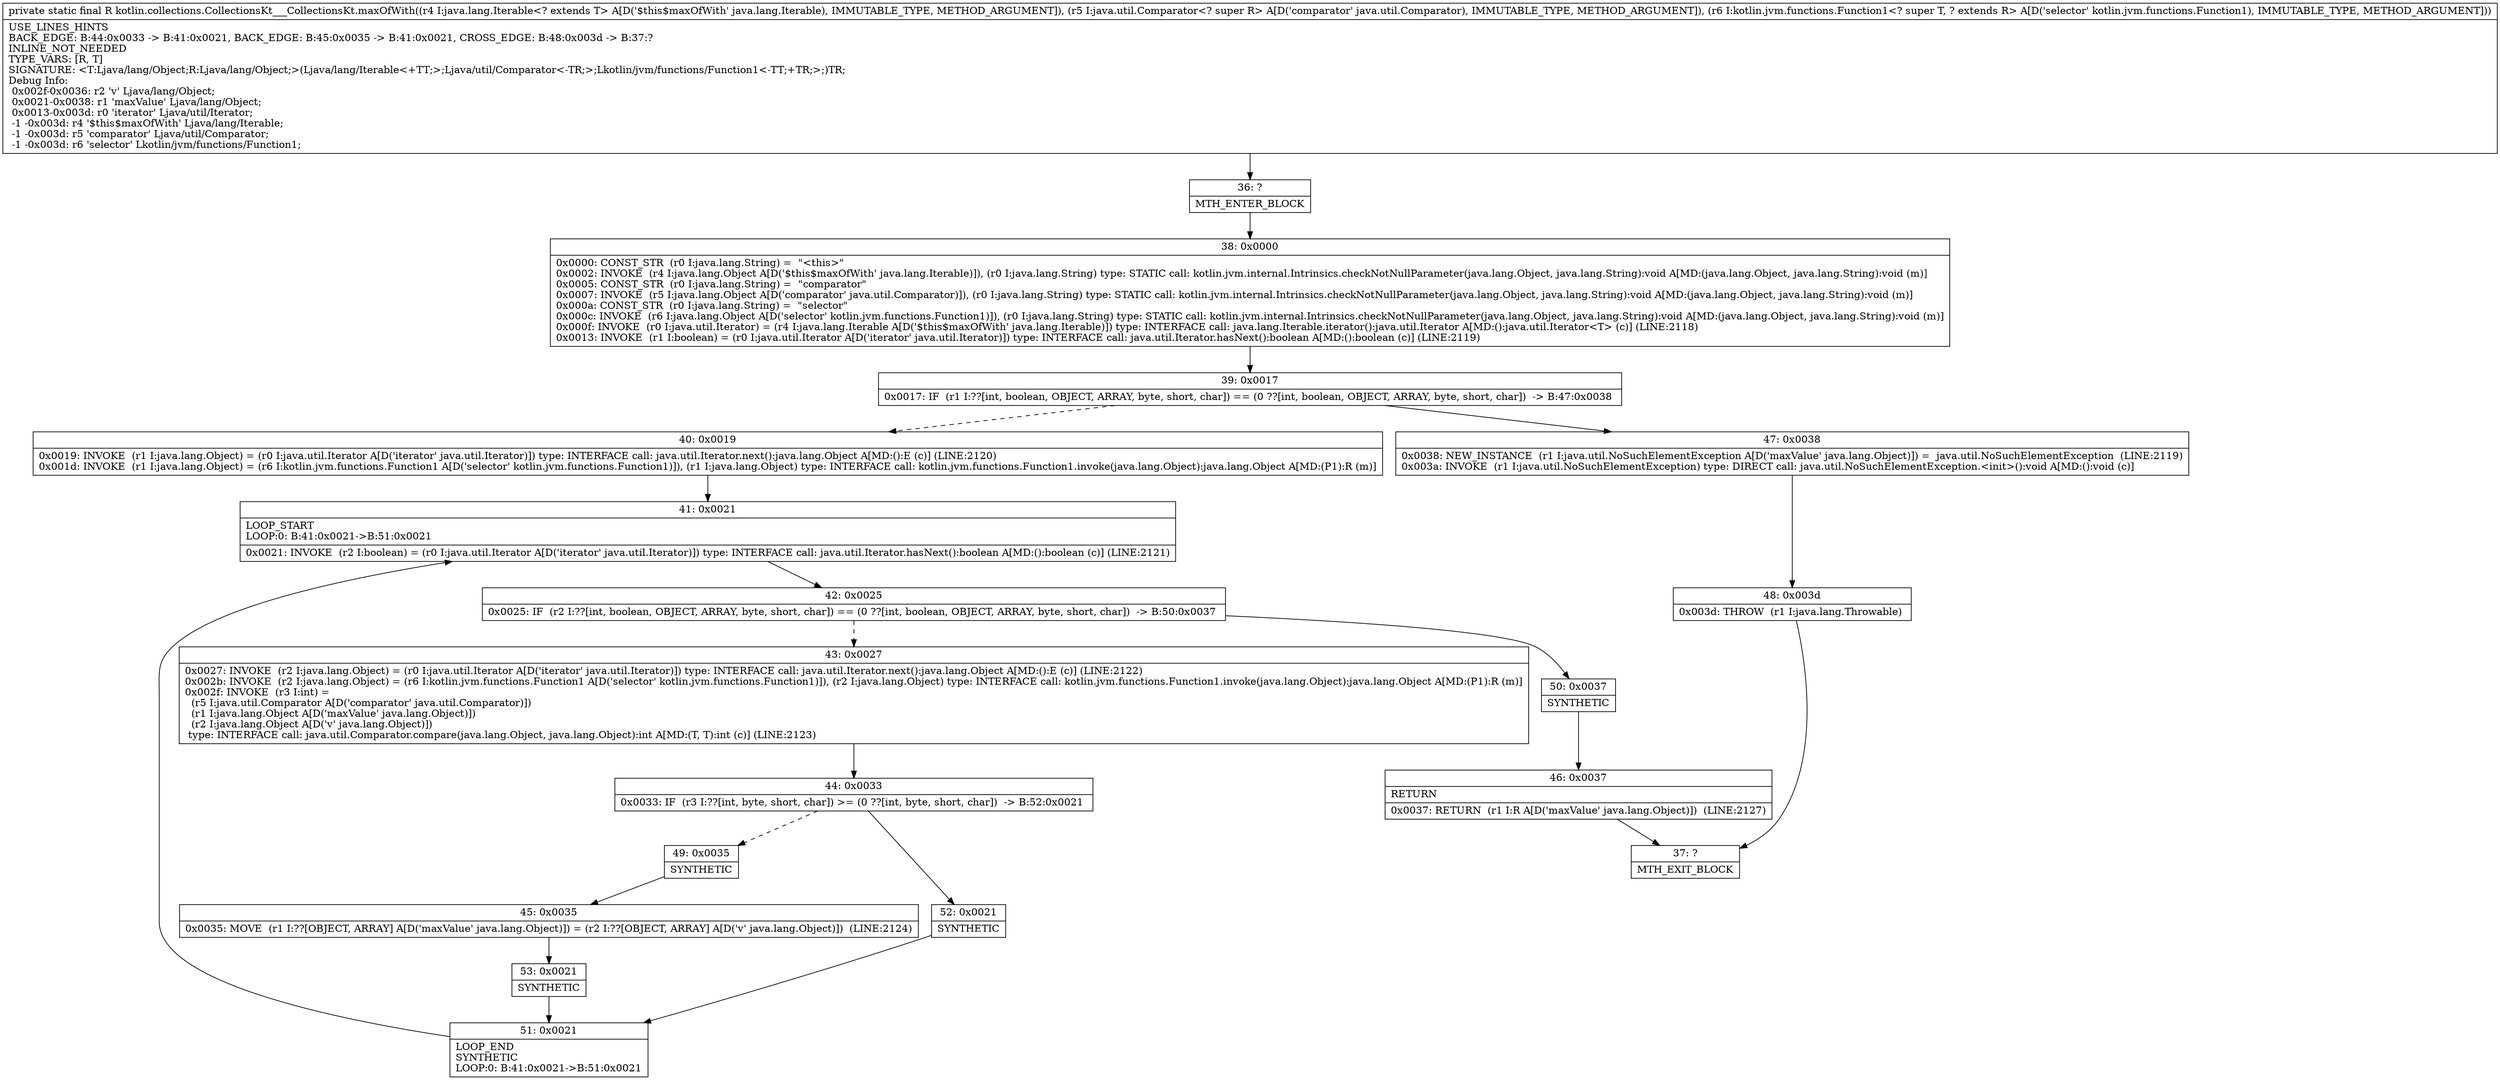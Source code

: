 digraph "CFG forkotlin.collections.CollectionsKt___CollectionsKt.maxOfWith(Ljava\/lang\/Iterable;Ljava\/util\/Comparator;Lkotlin\/jvm\/functions\/Function1;)Ljava\/lang\/Object;" {
Node_36 [shape=record,label="{36\:\ ?|MTH_ENTER_BLOCK\l}"];
Node_38 [shape=record,label="{38\:\ 0x0000|0x0000: CONST_STR  (r0 I:java.lang.String) =  \"\<this\>\" \l0x0002: INVOKE  (r4 I:java.lang.Object A[D('$this$maxOfWith' java.lang.Iterable)]), (r0 I:java.lang.String) type: STATIC call: kotlin.jvm.internal.Intrinsics.checkNotNullParameter(java.lang.Object, java.lang.String):void A[MD:(java.lang.Object, java.lang.String):void (m)]\l0x0005: CONST_STR  (r0 I:java.lang.String) =  \"comparator\" \l0x0007: INVOKE  (r5 I:java.lang.Object A[D('comparator' java.util.Comparator)]), (r0 I:java.lang.String) type: STATIC call: kotlin.jvm.internal.Intrinsics.checkNotNullParameter(java.lang.Object, java.lang.String):void A[MD:(java.lang.Object, java.lang.String):void (m)]\l0x000a: CONST_STR  (r0 I:java.lang.String) =  \"selector\" \l0x000c: INVOKE  (r6 I:java.lang.Object A[D('selector' kotlin.jvm.functions.Function1)]), (r0 I:java.lang.String) type: STATIC call: kotlin.jvm.internal.Intrinsics.checkNotNullParameter(java.lang.Object, java.lang.String):void A[MD:(java.lang.Object, java.lang.String):void (m)]\l0x000f: INVOKE  (r0 I:java.util.Iterator) = (r4 I:java.lang.Iterable A[D('$this$maxOfWith' java.lang.Iterable)]) type: INTERFACE call: java.lang.Iterable.iterator():java.util.Iterator A[MD:():java.util.Iterator\<T\> (c)] (LINE:2118)\l0x0013: INVOKE  (r1 I:boolean) = (r0 I:java.util.Iterator A[D('iterator' java.util.Iterator)]) type: INTERFACE call: java.util.Iterator.hasNext():boolean A[MD:():boolean (c)] (LINE:2119)\l}"];
Node_39 [shape=record,label="{39\:\ 0x0017|0x0017: IF  (r1 I:??[int, boolean, OBJECT, ARRAY, byte, short, char]) == (0 ??[int, boolean, OBJECT, ARRAY, byte, short, char])  \-\> B:47:0x0038 \l}"];
Node_40 [shape=record,label="{40\:\ 0x0019|0x0019: INVOKE  (r1 I:java.lang.Object) = (r0 I:java.util.Iterator A[D('iterator' java.util.Iterator)]) type: INTERFACE call: java.util.Iterator.next():java.lang.Object A[MD:():E (c)] (LINE:2120)\l0x001d: INVOKE  (r1 I:java.lang.Object) = (r6 I:kotlin.jvm.functions.Function1 A[D('selector' kotlin.jvm.functions.Function1)]), (r1 I:java.lang.Object) type: INTERFACE call: kotlin.jvm.functions.Function1.invoke(java.lang.Object):java.lang.Object A[MD:(P1):R (m)]\l}"];
Node_41 [shape=record,label="{41\:\ 0x0021|LOOP_START\lLOOP:0: B:41:0x0021\-\>B:51:0x0021\l|0x0021: INVOKE  (r2 I:boolean) = (r0 I:java.util.Iterator A[D('iterator' java.util.Iterator)]) type: INTERFACE call: java.util.Iterator.hasNext():boolean A[MD:():boolean (c)] (LINE:2121)\l}"];
Node_42 [shape=record,label="{42\:\ 0x0025|0x0025: IF  (r2 I:??[int, boolean, OBJECT, ARRAY, byte, short, char]) == (0 ??[int, boolean, OBJECT, ARRAY, byte, short, char])  \-\> B:50:0x0037 \l}"];
Node_43 [shape=record,label="{43\:\ 0x0027|0x0027: INVOKE  (r2 I:java.lang.Object) = (r0 I:java.util.Iterator A[D('iterator' java.util.Iterator)]) type: INTERFACE call: java.util.Iterator.next():java.lang.Object A[MD:():E (c)] (LINE:2122)\l0x002b: INVOKE  (r2 I:java.lang.Object) = (r6 I:kotlin.jvm.functions.Function1 A[D('selector' kotlin.jvm.functions.Function1)]), (r2 I:java.lang.Object) type: INTERFACE call: kotlin.jvm.functions.Function1.invoke(java.lang.Object):java.lang.Object A[MD:(P1):R (m)]\l0x002f: INVOKE  (r3 I:int) = \l  (r5 I:java.util.Comparator A[D('comparator' java.util.Comparator)])\l  (r1 I:java.lang.Object A[D('maxValue' java.lang.Object)])\l  (r2 I:java.lang.Object A[D('v' java.lang.Object)])\l type: INTERFACE call: java.util.Comparator.compare(java.lang.Object, java.lang.Object):int A[MD:(T, T):int (c)] (LINE:2123)\l}"];
Node_44 [shape=record,label="{44\:\ 0x0033|0x0033: IF  (r3 I:??[int, byte, short, char]) \>= (0 ??[int, byte, short, char])  \-\> B:52:0x0021 \l}"];
Node_49 [shape=record,label="{49\:\ 0x0035|SYNTHETIC\l}"];
Node_45 [shape=record,label="{45\:\ 0x0035|0x0035: MOVE  (r1 I:??[OBJECT, ARRAY] A[D('maxValue' java.lang.Object)]) = (r2 I:??[OBJECT, ARRAY] A[D('v' java.lang.Object)])  (LINE:2124)\l}"];
Node_53 [shape=record,label="{53\:\ 0x0021|SYNTHETIC\l}"];
Node_51 [shape=record,label="{51\:\ 0x0021|LOOP_END\lSYNTHETIC\lLOOP:0: B:41:0x0021\-\>B:51:0x0021\l}"];
Node_52 [shape=record,label="{52\:\ 0x0021|SYNTHETIC\l}"];
Node_50 [shape=record,label="{50\:\ 0x0037|SYNTHETIC\l}"];
Node_46 [shape=record,label="{46\:\ 0x0037|RETURN\l|0x0037: RETURN  (r1 I:R A[D('maxValue' java.lang.Object)])  (LINE:2127)\l}"];
Node_37 [shape=record,label="{37\:\ ?|MTH_EXIT_BLOCK\l}"];
Node_47 [shape=record,label="{47\:\ 0x0038|0x0038: NEW_INSTANCE  (r1 I:java.util.NoSuchElementException A[D('maxValue' java.lang.Object)]) =  java.util.NoSuchElementException  (LINE:2119)\l0x003a: INVOKE  (r1 I:java.util.NoSuchElementException) type: DIRECT call: java.util.NoSuchElementException.\<init\>():void A[MD:():void (c)]\l}"];
Node_48 [shape=record,label="{48\:\ 0x003d|0x003d: THROW  (r1 I:java.lang.Throwable) \l}"];
MethodNode[shape=record,label="{private static final R kotlin.collections.CollectionsKt___CollectionsKt.maxOfWith((r4 I:java.lang.Iterable\<? extends T\> A[D('$this$maxOfWith' java.lang.Iterable), IMMUTABLE_TYPE, METHOD_ARGUMENT]), (r5 I:java.util.Comparator\<? super R\> A[D('comparator' java.util.Comparator), IMMUTABLE_TYPE, METHOD_ARGUMENT]), (r6 I:kotlin.jvm.functions.Function1\<? super T, ? extends R\> A[D('selector' kotlin.jvm.functions.Function1), IMMUTABLE_TYPE, METHOD_ARGUMENT]))  | USE_LINES_HINTS\lBACK_EDGE: B:44:0x0033 \-\> B:41:0x0021, BACK_EDGE: B:45:0x0035 \-\> B:41:0x0021, CROSS_EDGE: B:48:0x003d \-\> B:37:?\lINLINE_NOT_NEEDED\lTYPE_VARS: [R, T]\lSIGNATURE: \<T:Ljava\/lang\/Object;R:Ljava\/lang\/Object;\>(Ljava\/lang\/Iterable\<+TT;\>;Ljava\/util\/Comparator\<\-TR;\>;Lkotlin\/jvm\/functions\/Function1\<\-TT;+TR;\>;)TR;\lDebug Info:\l  0x002f\-0x0036: r2 'v' Ljava\/lang\/Object;\l  0x0021\-0x0038: r1 'maxValue' Ljava\/lang\/Object;\l  0x0013\-0x003d: r0 'iterator' Ljava\/util\/Iterator;\l  \-1 \-0x003d: r4 '$this$maxOfWith' Ljava\/lang\/Iterable;\l  \-1 \-0x003d: r5 'comparator' Ljava\/util\/Comparator;\l  \-1 \-0x003d: r6 'selector' Lkotlin\/jvm\/functions\/Function1;\l}"];
MethodNode -> Node_36;Node_36 -> Node_38;
Node_38 -> Node_39;
Node_39 -> Node_40[style=dashed];
Node_39 -> Node_47;
Node_40 -> Node_41;
Node_41 -> Node_42;
Node_42 -> Node_43[style=dashed];
Node_42 -> Node_50;
Node_43 -> Node_44;
Node_44 -> Node_49[style=dashed];
Node_44 -> Node_52;
Node_49 -> Node_45;
Node_45 -> Node_53;
Node_53 -> Node_51;
Node_51 -> Node_41;
Node_52 -> Node_51;
Node_50 -> Node_46;
Node_46 -> Node_37;
Node_47 -> Node_48;
Node_48 -> Node_37;
}

